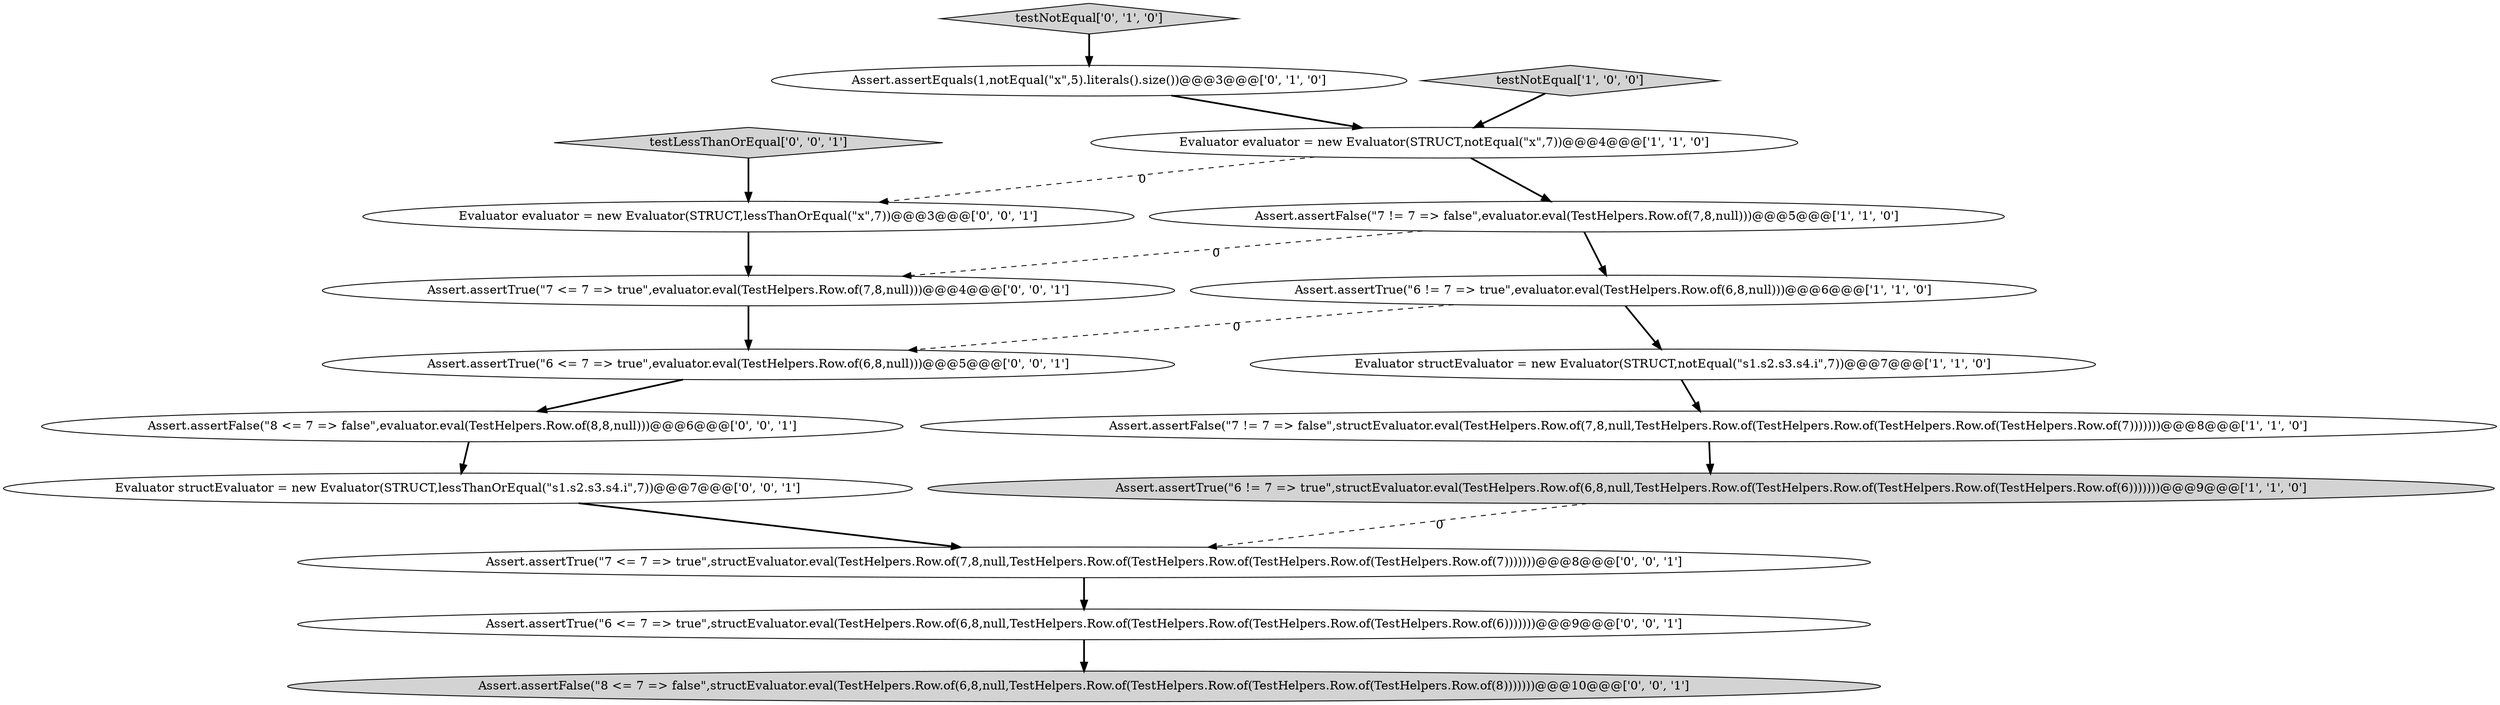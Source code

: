 digraph {
12 [style = filled, label = "Assert.assertTrue(\"7 <= 7 => true\",evaluator.eval(TestHelpers.Row.of(7,8,null)))@@@4@@@['0', '0', '1']", fillcolor = white, shape = ellipse image = "AAA0AAABBB3BBB"];
13 [style = filled, label = "Assert.assertFalse(\"8 <= 7 => false\",evaluator.eval(TestHelpers.Row.of(8,8,null)))@@@6@@@['0', '0', '1']", fillcolor = white, shape = ellipse image = "AAA0AAABBB3BBB"];
0 [style = filled, label = "Assert.assertTrue(\"6 != 7 => true\",structEvaluator.eval(TestHelpers.Row.of(6,8,null,TestHelpers.Row.of(TestHelpers.Row.of(TestHelpers.Row.of(TestHelpers.Row.of(6)))))))@@@9@@@['1', '1', '0']", fillcolor = lightgray, shape = ellipse image = "AAA0AAABBB1BBB"];
15 [style = filled, label = "Assert.assertTrue(\"7 <= 7 => true\",structEvaluator.eval(TestHelpers.Row.of(7,8,null,TestHelpers.Row.of(TestHelpers.Row.of(TestHelpers.Row.of(TestHelpers.Row.of(7)))))))@@@8@@@['0', '0', '1']", fillcolor = white, shape = ellipse image = "AAA0AAABBB3BBB"];
8 [style = filled, label = "testNotEqual['0', '1', '0']", fillcolor = lightgray, shape = diamond image = "AAA0AAABBB2BBB"];
14 [style = filled, label = "Assert.assertTrue(\"6 <= 7 => true\",evaluator.eval(TestHelpers.Row.of(6,8,null)))@@@5@@@['0', '0', '1']", fillcolor = white, shape = ellipse image = "AAA0AAABBB3BBB"];
1 [style = filled, label = "Assert.assertTrue(\"6 != 7 => true\",evaluator.eval(TestHelpers.Row.of(6,8,null)))@@@6@@@['1', '1', '0']", fillcolor = white, shape = ellipse image = "AAA0AAABBB1BBB"];
7 [style = filled, label = "Assert.assertEquals(1,notEqual(\"x\",5).literals().size())@@@3@@@['0', '1', '0']", fillcolor = white, shape = ellipse image = "AAA1AAABBB2BBB"];
4 [style = filled, label = "Evaluator structEvaluator = new Evaluator(STRUCT,notEqual(\"s1.s2.s3.s4.i\",7))@@@7@@@['1', '1', '0']", fillcolor = white, shape = ellipse image = "AAA0AAABBB1BBB"];
2 [style = filled, label = "Evaluator evaluator = new Evaluator(STRUCT,notEqual(\"x\",7))@@@4@@@['1', '1', '0']", fillcolor = white, shape = ellipse image = "AAA0AAABBB1BBB"];
9 [style = filled, label = "Assert.assertTrue(\"6 <= 7 => true\",structEvaluator.eval(TestHelpers.Row.of(6,8,null,TestHelpers.Row.of(TestHelpers.Row.of(TestHelpers.Row.of(TestHelpers.Row.of(6)))))))@@@9@@@['0', '0', '1']", fillcolor = white, shape = ellipse image = "AAA0AAABBB3BBB"];
10 [style = filled, label = "Evaluator structEvaluator = new Evaluator(STRUCT,lessThanOrEqual(\"s1.s2.s3.s4.i\",7))@@@7@@@['0', '0', '1']", fillcolor = white, shape = ellipse image = "AAA0AAABBB3BBB"];
11 [style = filled, label = "Assert.assertFalse(\"8 <= 7 => false\",structEvaluator.eval(TestHelpers.Row.of(6,8,null,TestHelpers.Row.of(TestHelpers.Row.of(TestHelpers.Row.of(TestHelpers.Row.of(8)))))))@@@10@@@['0', '0', '1']", fillcolor = lightgray, shape = ellipse image = "AAA0AAABBB3BBB"];
16 [style = filled, label = "Evaluator evaluator = new Evaluator(STRUCT,lessThanOrEqual(\"x\",7))@@@3@@@['0', '0', '1']", fillcolor = white, shape = ellipse image = "AAA0AAABBB3BBB"];
17 [style = filled, label = "testLessThanOrEqual['0', '0', '1']", fillcolor = lightgray, shape = diamond image = "AAA0AAABBB3BBB"];
5 [style = filled, label = "testNotEqual['1', '0', '0']", fillcolor = lightgray, shape = diamond image = "AAA0AAABBB1BBB"];
3 [style = filled, label = "Assert.assertFalse(\"7 != 7 => false\",evaluator.eval(TestHelpers.Row.of(7,8,null)))@@@5@@@['1', '1', '0']", fillcolor = white, shape = ellipse image = "AAA0AAABBB1BBB"];
6 [style = filled, label = "Assert.assertFalse(\"7 != 7 => false\",structEvaluator.eval(TestHelpers.Row.of(7,8,null,TestHelpers.Row.of(TestHelpers.Row.of(TestHelpers.Row.of(TestHelpers.Row.of(7)))))))@@@8@@@['1', '1', '0']", fillcolor = white, shape = ellipse image = "AAA0AAABBB1BBB"];
5->2 [style = bold, label=""];
6->0 [style = bold, label=""];
8->7 [style = bold, label=""];
16->12 [style = bold, label=""];
2->16 [style = dashed, label="0"];
4->6 [style = bold, label=""];
14->13 [style = bold, label=""];
10->15 [style = bold, label=""];
1->14 [style = dashed, label="0"];
0->15 [style = dashed, label="0"];
13->10 [style = bold, label=""];
9->11 [style = bold, label=""];
15->9 [style = bold, label=""];
3->12 [style = dashed, label="0"];
12->14 [style = bold, label=""];
17->16 [style = bold, label=""];
3->1 [style = bold, label=""];
1->4 [style = bold, label=""];
2->3 [style = bold, label=""];
7->2 [style = bold, label=""];
}
